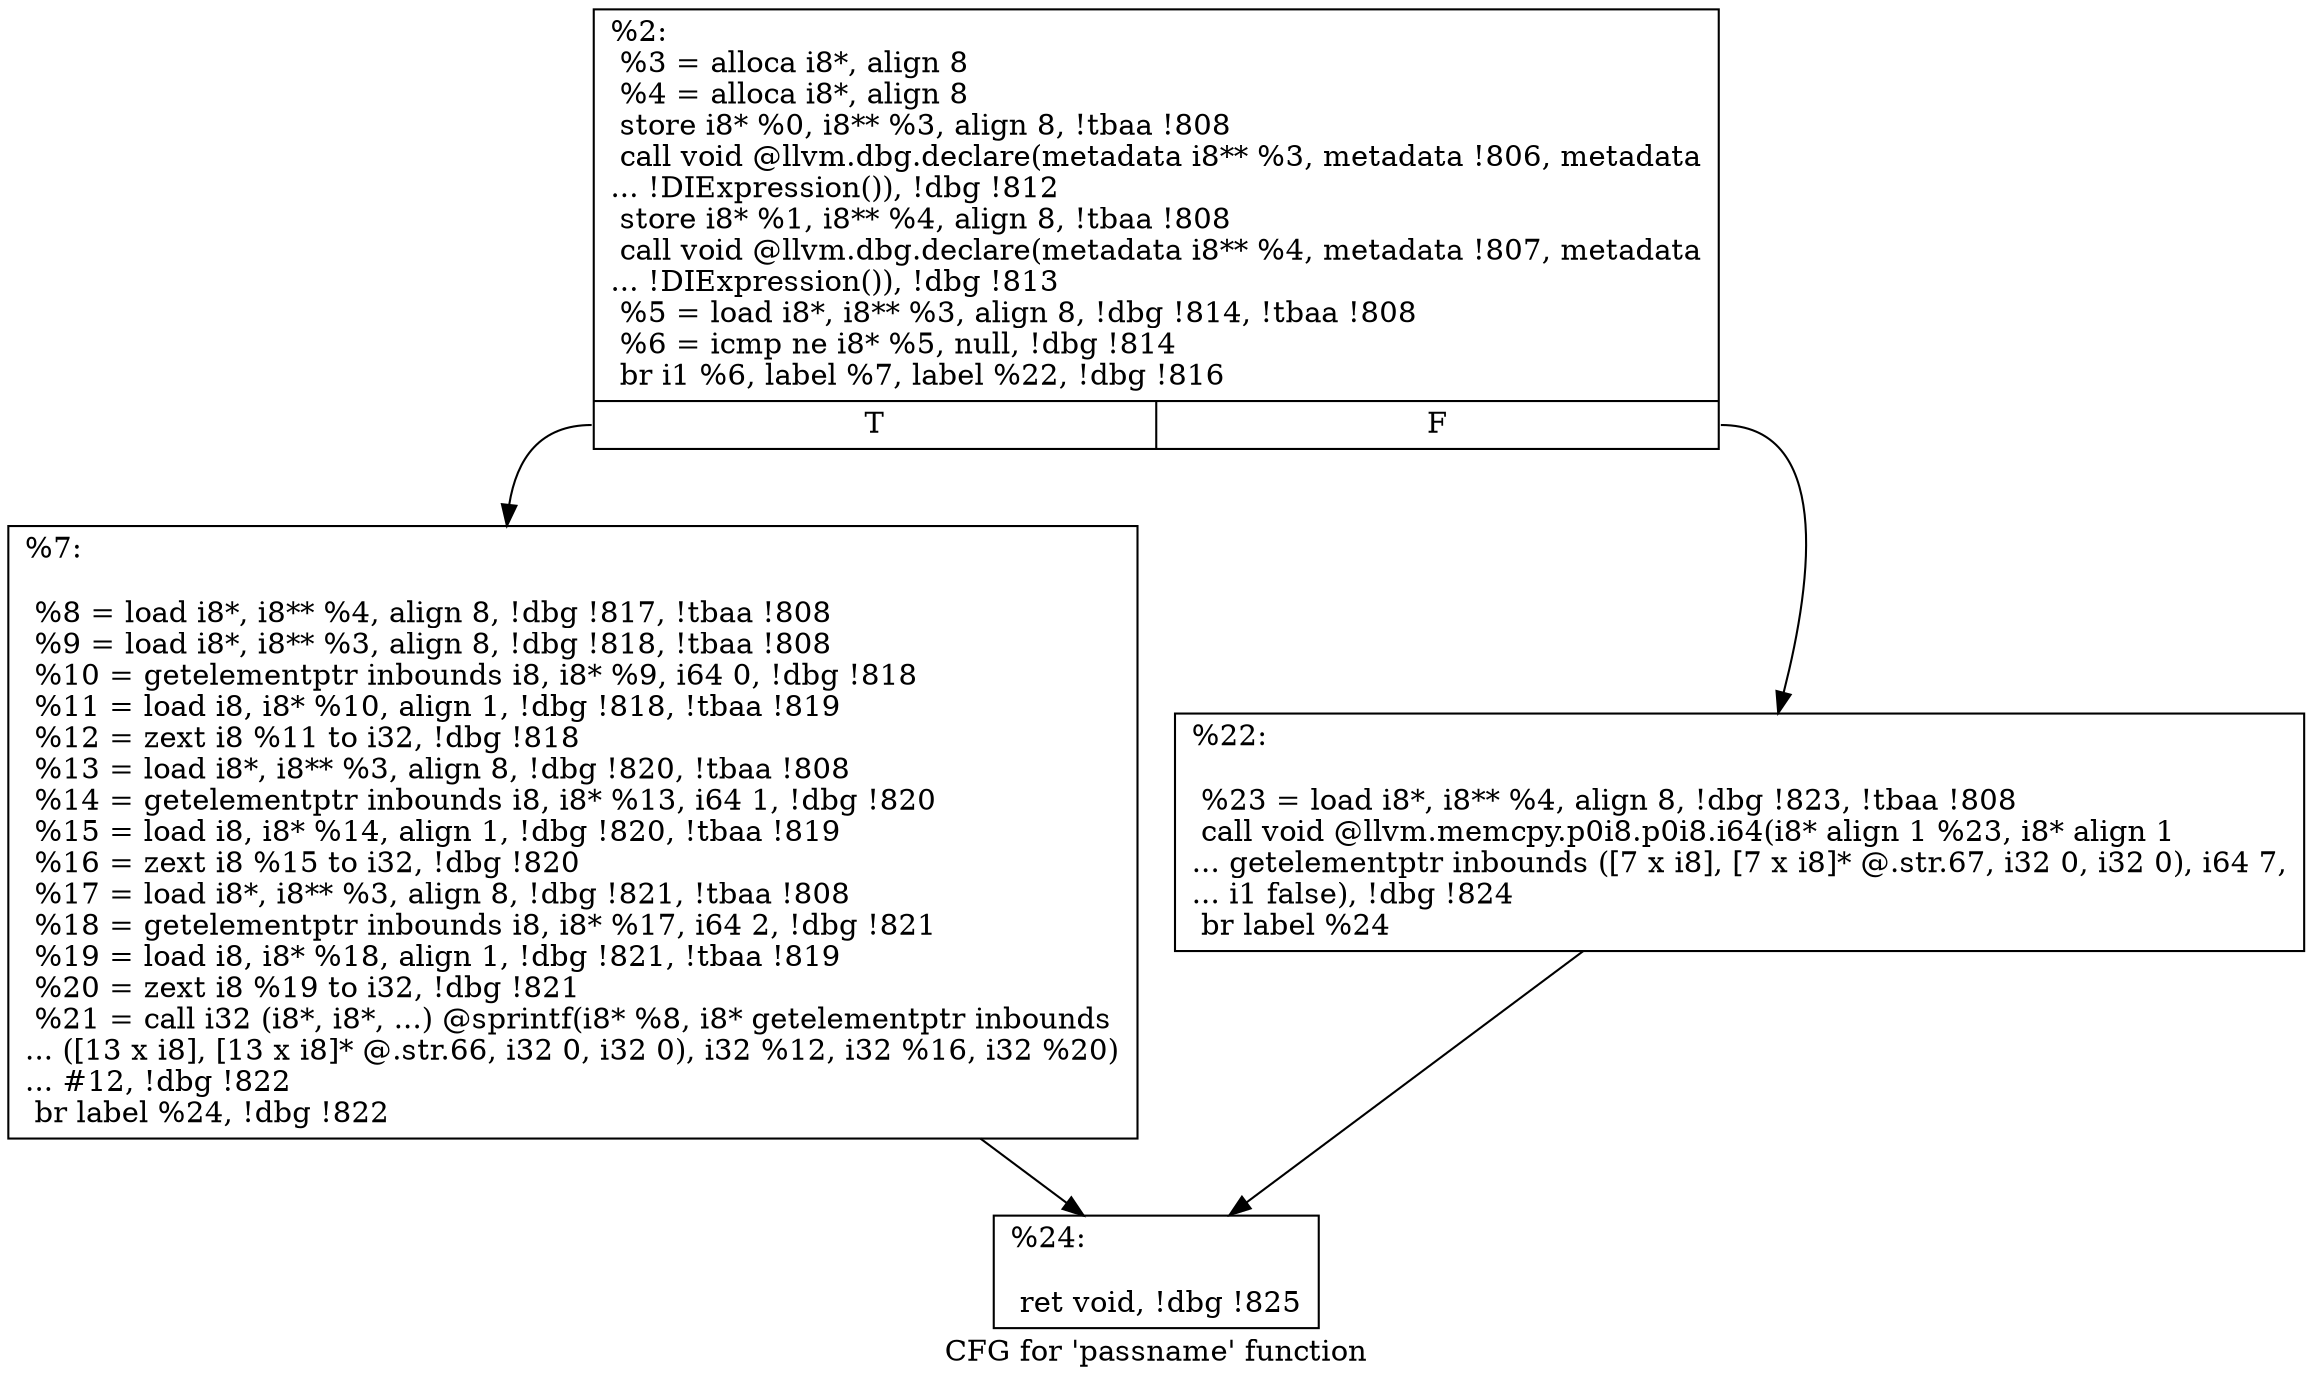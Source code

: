 digraph "CFG for 'passname' function" {
	label="CFG for 'passname' function";

	Node0x12da1b0 [shape=record,label="{%2:\l  %3 = alloca i8*, align 8\l  %4 = alloca i8*, align 8\l  store i8* %0, i8** %3, align 8, !tbaa !808\l  call void @llvm.dbg.declare(metadata i8** %3, metadata !806, metadata\l... !DIExpression()), !dbg !812\l  store i8* %1, i8** %4, align 8, !tbaa !808\l  call void @llvm.dbg.declare(metadata i8** %4, metadata !807, metadata\l... !DIExpression()), !dbg !813\l  %5 = load i8*, i8** %3, align 8, !dbg !814, !tbaa !808\l  %6 = icmp ne i8* %5, null, !dbg !814\l  br i1 %6, label %7, label %22, !dbg !816\l|{<s0>T|<s1>F}}"];
	Node0x12da1b0:s0 -> Node0x12de8b0;
	Node0x12da1b0:s1 -> Node0x12de900;
	Node0x12de8b0 [shape=record,label="{%7:\l\l  %8 = load i8*, i8** %4, align 8, !dbg !817, !tbaa !808\l  %9 = load i8*, i8** %3, align 8, !dbg !818, !tbaa !808\l  %10 = getelementptr inbounds i8, i8* %9, i64 0, !dbg !818\l  %11 = load i8, i8* %10, align 1, !dbg !818, !tbaa !819\l  %12 = zext i8 %11 to i32, !dbg !818\l  %13 = load i8*, i8** %3, align 8, !dbg !820, !tbaa !808\l  %14 = getelementptr inbounds i8, i8* %13, i64 1, !dbg !820\l  %15 = load i8, i8* %14, align 1, !dbg !820, !tbaa !819\l  %16 = zext i8 %15 to i32, !dbg !820\l  %17 = load i8*, i8** %3, align 8, !dbg !821, !tbaa !808\l  %18 = getelementptr inbounds i8, i8* %17, i64 2, !dbg !821\l  %19 = load i8, i8* %18, align 1, !dbg !821, !tbaa !819\l  %20 = zext i8 %19 to i32, !dbg !821\l  %21 = call i32 (i8*, i8*, ...) @sprintf(i8* %8, i8* getelementptr inbounds\l... ([13 x i8], [13 x i8]* @.str.66, i32 0, i32 0), i32 %12, i32 %16, i32 %20)\l... #12, !dbg !822\l  br label %24, !dbg !822\l}"];
	Node0x12de8b0 -> Node0x12de950;
	Node0x12de900 [shape=record,label="{%22:\l\l  %23 = load i8*, i8** %4, align 8, !dbg !823, !tbaa !808\l  call void @llvm.memcpy.p0i8.p0i8.i64(i8* align 1 %23, i8* align 1\l... getelementptr inbounds ([7 x i8], [7 x i8]* @.str.67, i32 0, i32 0), i64 7,\l... i1 false), !dbg !824\l  br label %24\l}"];
	Node0x12de900 -> Node0x12de950;
	Node0x12de950 [shape=record,label="{%24:\l\l  ret void, !dbg !825\l}"];
}
